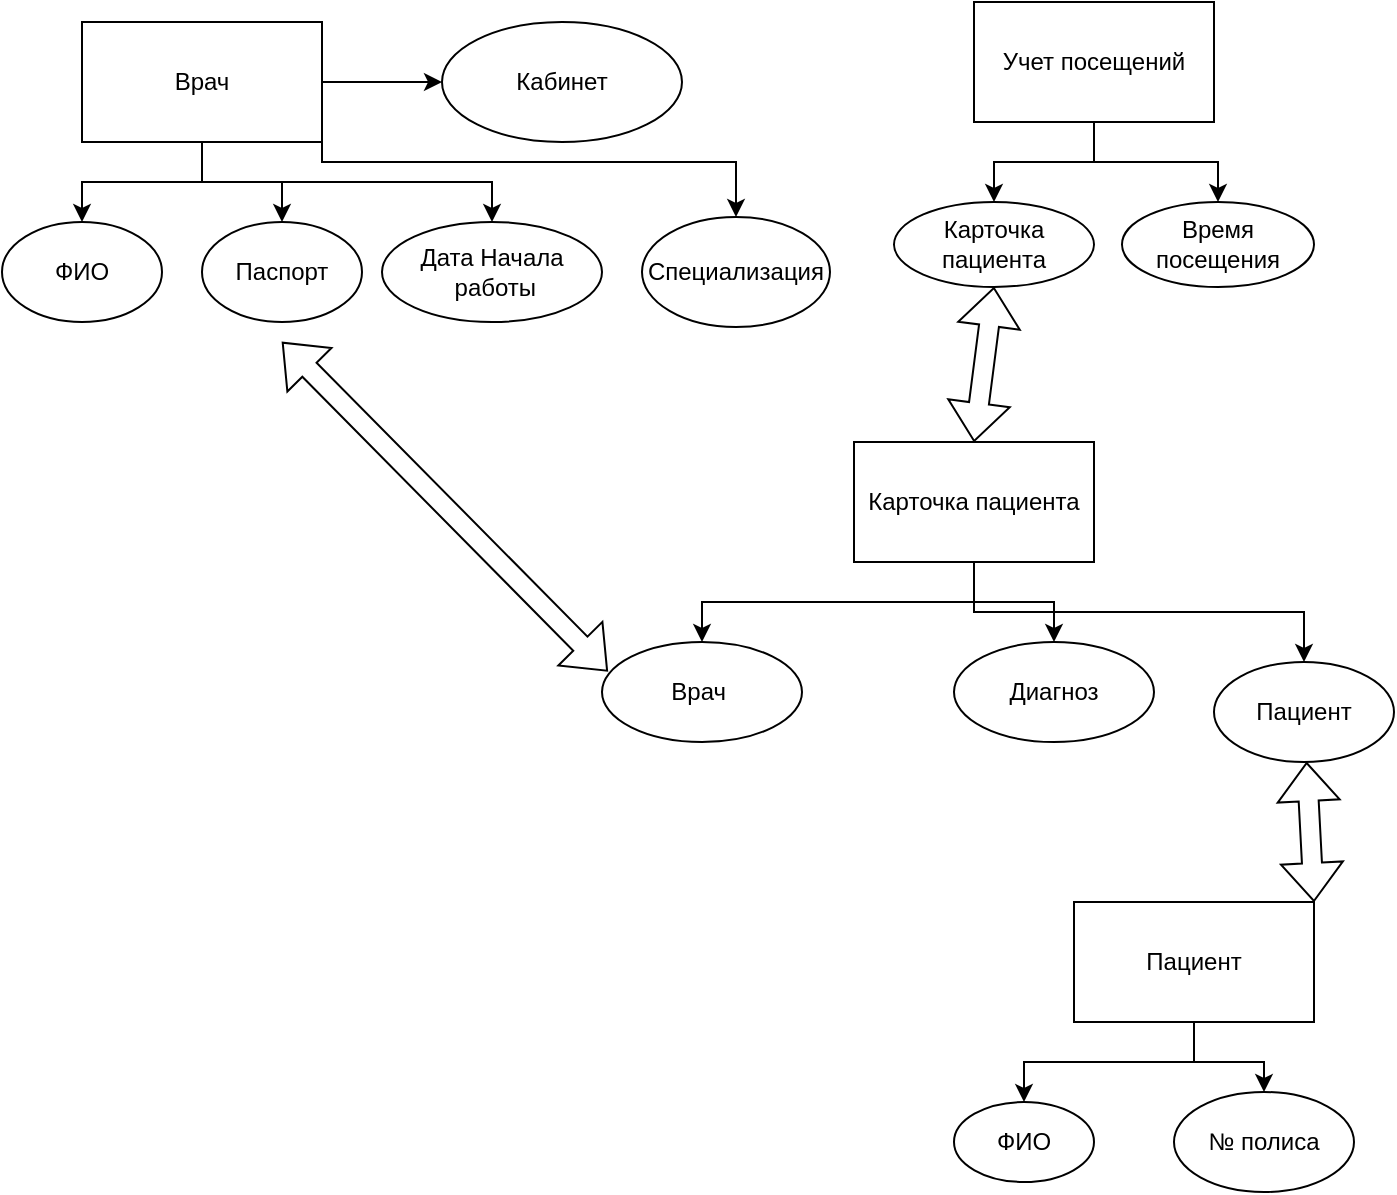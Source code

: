 <mxfile version="24.7.17">
  <diagram name="Страница — 1" id="fVEzhnZ4P1LS7fmdBczv">
    <mxGraphModel dx="744" dy="887" grid="1" gridSize="10" guides="1" tooltips="1" connect="1" arrows="1" fold="1" page="1" pageScale="1" pageWidth="827" pageHeight="1169" math="0" shadow="0">
      <root>
        <mxCell id="0" />
        <mxCell id="1" parent="0" />
        <mxCell id="oVHaOxsh3ENu2Xw5Ay2V-5" style="edgeStyle=orthogonalEdgeStyle;rounded=0;orthogonalLoop=1;jettySize=auto;html=1;exitX=0.5;exitY=1;exitDx=0;exitDy=0;entryX=0.5;entryY=0;entryDx=0;entryDy=0;" edge="1" parent="1" source="oVHaOxsh3ENu2Xw5Ay2V-1" target="oVHaOxsh3ENu2Xw5Ay2V-3">
          <mxGeometry relative="1" as="geometry" />
        </mxCell>
        <mxCell id="oVHaOxsh3ENu2Xw5Ay2V-7" style="edgeStyle=orthogonalEdgeStyle;rounded=0;orthogonalLoop=1;jettySize=auto;html=1;exitX=0.5;exitY=1;exitDx=0;exitDy=0;entryX=0.5;entryY=0;entryDx=0;entryDy=0;" edge="1" parent="1" source="oVHaOxsh3ENu2Xw5Ay2V-1" target="oVHaOxsh3ENu2Xw5Ay2V-2">
          <mxGeometry relative="1" as="geometry" />
        </mxCell>
        <mxCell id="oVHaOxsh3ENu2Xw5Ay2V-8" style="edgeStyle=orthogonalEdgeStyle;rounded=0;orthogonalLoop=1;jettySize=auto;html=1;exitX=0.5;exitY=1;exitDx=0;exitDy=0;entryX=0.5;entryY=0;entryDx=0;entryDy=0;" edge="1" parent="1" source="oVHaOxsh3ENu2Xw5Ay2V-1" target="oVHaOxsh3ENu2Xw5Ay2V-4">
          <mxGeometry relative="1" as="geometry" />
        </mxCell>
        <mxCell id="oVHaOxsh3ENu2Xw5Ay2V-14" style="edgeStyle=orthogonalEdgeStyle;rounded=0;orthogonalLoop=1;jettySize=auto;html=1;exitX=1;exitY=0.5;exitDx=0;exitDy=0;entryX=0;entryY=0.5;entryDx=0;entryDy=0;" edge="1" parent="1" source="oVHaOxsh3ENu2Xw5Ay2V-1" target="oVHaOxsh3ENu2Xw5Ay2V-13">
          <mxGeometry relative="1" as="geometry" />
        </mxCell>
        <mxCell id="oVHaOxsh3ENu2Xw5Ay2V-15" style="edgeStyle=orthogonalEdgeStyle;rounded=0;orthogonalLoop=1;jettySize=auto;html=1;exitX=1;exitY=0.75;exitDx=0;exitDy=0;entryX=0.5;entryY=0;entryDx=0;entryDy=0;" edge="1" parent="1" source="oVHaOxsh3ENu2Xw5Ay2V-1" target="oVHaOxsh3ENu2Xw5Ay2V-12">
          <mxGeometry relative="1" as="geometry">
            <Array as="points">
              <mxPoint x="200" y="110" />
              <mxPoint x="407" y="110" />
            </Array>
          </mxGeometry>
        </mxCell>
        <mxCell id="oVHaOxsh3ENu2Xw5Ay2V-1" value="Врач" style="rounded=0;whiteSpace=wrap;html=1;" vertex="1" parent="1">
          <mxGeometry x="80" y="40" width="120" height="60" as="geometry" />
        </mxCell>
        <mxCell id="oVHaOxsh3ENu2Xw5Ay2V-2" value="ФИО" style="ellipse;whiteSpace=wrap;html=1;" vertex="1" parent="1">
          <mxGeometry x="40" y="140" width="80" height="50" as="geometry" />
        </mxCell>
        <mxCell id="oVHaOxsh3ENu2Xw5Ay2V-3" value="Паспорт" style="ellipse;whiteSpace=wrap;html=1;" vertex="1" parent="1">
          <mxGeometry x="140" y="140" width="80" height="50" as="geometry" />
        </mxCell>
        <mxCell id="oVHaOxsh3ENu2Xw5Ay2V-4" value="Дата Начала&lt;div&gt;&amp;nbsp;работы&lt;/div&gt;" style="ellipse;whiteSpace=wrap;html=1;" vertex="1" parent="1">
          <mxGeometry x="230" y="140" width="110" height="50" as="geometry" />
        </mxCell>
        <mxCell id="oVHaOxsh3ENu2Xw5Ay2V-12" value="Специализация" style="ellipse;whiteSpace=wrap;html=1;" vertex="1" parent="1">
          <mxGeometry x="360" y="137.5" width="94" height="55" as="geometry" />
        </mxCell>
        <mxCell id="oVHaOxsh3ENu2Xw5Ay2V-13" value="Кабинет" style="ellipse;whiteSpace=wrap;html=1;" vertex="1" parent="1">
          <mxGeometry x="260" y="40" width="120" height="60" as="geometry" />
        </mxCell>
        <mxCell id="oVHaOxsh3ENu2Xw5Ay2V-27" style="edgeStyle=orthogonalEdgeStyle;rounded=0;orthogonalLoop=1;jettySize=auto;html=1;exitX=0.5;exitY=1;exitDx=0;exitDy=0;entryX=0.5;entryY=0;entryDx=0;entryDy=0;" edge="1" parent="1" source="oVHaOxsh3ENu2Xw5Ay2V-24" target="oVHaOxsh3ENu2Xw5Ay2V-25">
          <mxGeometry relative="1" as="geometry" />
        </mxCell>
        <mxCell id="oVHaOxsh3ENu2Xw5Ay2V-28" style="edgeStyle=orthogonalEdgeStyle;rounded=0;orthogonalLoop=1;jettySize=auto;html=1;exitX=0.5;exitY=1;exitDx=0;exitDy=0;entryX=0.5;entryY=0;entryDx=0;entryDy=0;" edge="1" parent="1" source="oVHaOxsh3ENu2Xw5Ay2V-24" target="oVHaOxsh3ENu2Xw5Ay2V-26">
          <mxGeometry relative="1" as="geometry" />
        </mxCell>
        <mxCell id="oVHaOxsh3ENu2Xw5Ay2V-24" value="Пациент" style="rounded=0;whiteSpace=wrap;html=1;" vertex="1" parent="1">
          <mxGeometry x="576" y="480" width="120" height="60" as="geometry" />
        </mxCell>
        <mxCell id="oVHaOxsh3ENu2Xw5Ay2V-25" value="ФИО" style="ellipse;whiteSpace=wrap;html=1;" vertex="1" parent="1">
          <mxGeometry x="516" y="580" width="70" height="40" as="geometry" />
        </mxCell>
        <mxCell id="oVHaOxsh3ENu2Xw5Ay2V-26" value="№ полиса" style="ellipse;whiteSpace=wrap;html=1;" vertex="1" parent="1">
          <mxGeometry x="626" y="575" width="90" height="50" as="geometry" />
        </mxCell>
        <mxCell id="oVHaOxsh3ENu2Xw5Ay2V-34" style="edgeStyle=orthogonalEdgeStyle;rounded=0;orthogonalLoop=1;jettySize=auto;html=1;exitX=0.5;exitY=1;exitDx=0;exitDy=0;entryX=0.5;entryY=0;entryDx=0;entryDy=0;" edge="1" parent="1" source="oVHaOxsh3ENu2Xw5Ay2V-29" target="oVHaOxsh3ENu2Xw5Ay2V-31">
          <mxGeometry relative="1" as="geometry" />
        </mxCell>
        <mxCell id="oVHaOxsh3ENu2Xw5Ay2V-35" style="edgeStyle=orthogonalEdgeStyle;rounded=0;orthogonalLoop=1;jettySize=auto;html=1;exitX=0.5;exitY=1;exitDx=0;exitDy=0;entryX=0.5;entryY=0;entryDx=0;entryDy=0;" edge="1" parent="1" source="oVHaOxsh3ENu2Xw5Ay2V-29" target="oVHaOxsh3ENu2Xw5Ay2V-30">
          <mxGeometry relative="1" as="geometry" />
        </mxCell>
        <mxCell id="oVHaOxsh3ENu2Xw5Ay2V-36" style="edgeStyle=orthogonalEdgeStyle;rounded=0;orthogonalLoop=1;jettySize=auto;html=1;exitX=0.5;exitY=1;exitDx=0;exitDy=0;entryX=0.5;entryY=0;entryDx=0;entryDy=0;" edge="1" parent="1" source="oVHaOxsh3ENu2Xw5Ay2V-29" target="oVHaOxsh3ENu2Xw5Ay2V-32">
          <mxGeometry relative="1" as="geometry" />
        </mxCell>
        <mxCell id="oVHaOxsh3ENu2Xw5Ay2V-29" value="Карточка пациента" style="rounded=0;whiteSpace=wrap;html=1;" vertex="1" parent="1">
          <mxGeometry x="466" y="250" width="120" height="60" as="geometry" />
        </mxCell>
        <mxCell id="oVHaOxsh3ENu2Xw5Ay2V-30" value="Пациент" style="ellipse;whiteSpace=wrap;html=1;" vertex="1" parent="1">
          <mxGeometry x="646" y="360" width="90" height="50" as="geometry" />
        </mxCell>
        <mxCell id="oVHaOxsh3ENu2Xw5Ay2V-31" value="Диагноз" style="ellipse;whiteSpace=wrap;html=1;" vertex="1" parent="1">
          <mxGeometry x="516" y="350" width="100" height="50" as="geometry" />
        </mxCell>
        <mxCell id="oVHaOxsh3ENu2Xw5Ay2V-32" value="Врач&amp;nbsp;" style="ellipse;whiteSpace=wrap;html=1;" vertex="1" parent="1">
          <mxGeometry x="340" y="350" width="100" height="50" as="geometry" />
        </mxCell>
        <mxCell id="oVHaOxsh3ENu2Xw5Ay2V-38" value="" style="shape=flexArrow;endArrow=classic;startArrow=classic;html=1;rounded=0;exitX=1;exitY=0;exitDx=0;exitDy=0;" edge="1" parent="1" source="oVHaOxsh3ENu2Xw5Ay2V-24" target="oVHaOxsh3ENu2Xw5Ay2V-30">
          <mxGeometry width="100" height="100" relative="1" as="geometry">
            <mxPoint x="280" y="410" as="sourcePoint" />
            <mxPoint x="380" y="310" as="targetPoint" />
          </mxGeometry>
        </mxCell>
        <mxCell id="oVHaOxsh3ENu2Xw5Ay2V-40" value="" style="shape=flexArrow;endArrow=classic;startArrow=classic;html=1;rounded=0;entryX=0.029;entryY=0.294;entryDx=0;entryDy=0;entryPerimeter=0;" edge="1" parent="1" target="oVHaOxsh3ENu2Xw5Ay2V-32">
          <mxGeometry width="100" height="100" relative="1" as="geometry">
            <mxPoint x="180" y="200" as="sourcePoint" />
            <mxPoint x="330" y="360" as="targetPoint" />
          </mxGeometry>
        </mxCell>
        <mxCell id="oVHaOxsh3ENu2Xw5Ay2V-44" style="edgeStyle=orthogonalEdgeStyle;rounded=0;orthogonalLoop=1;jettySize=auto;html=1;exitX=0.5;exitY=1;exitDx=0;exitDy=0;entryX=0.5;entryY=0;entryDx=0;entryDy=0;" edge="1" parent="1" source="oVHaOxsh3ENu2Xw5Ay2V-41" target="oVHaOxsh3ENu2Xw5Ay2V-42">
          <mxGeometry relative="1" as="geometry" />
        </mxCell>
        <mxCell id="oVHaOxsh3ENu2Xw5Ay2V-45" style="edgeStyle=orthogonalEdgeStyle;rounded=0;orthogonalLoop=1;jettySize=auto;html=1;exitX=0.5;exitY=1;exitDx=0;exitDy=0;entryX=0.5;entryY=0;entryDx=0;entryDy=0;" edge="1" parent="1" source="oVHaOxsh3ENu2Xw5Ay2V-41" target="oVHaOxsh3ENu2Xw5Ay2V-43">
          <mxGeometry relative="1" as="geometry" />
        </mxCell>
        <mxCell id="oVHaOxsh3ENu2Xw5Ay2V-41" value="Учет посещений" style="rounded=0;whiteSpace=wrap;html=1;" vertex="1" parent="1">
          <mxGeometry x="526" y="30" width="120" height="60" as="geometry" />
        </mxCell>
        <mxCell id="oVHaOxsh3ENu2Xw5Ay2V-42" value="Карточка пациента" style="ellipse;whiteSpace=wrap;html=1;" vertex="1" parent="1">
          <mxGeometry x="486" y="130" width="100" height="42.5" as="geometry" />
        </mxCell>
        <mxCell id="oVHaOxsh3ENu2Xw5Ay2V-43" value="Время посещения" style="ellipse;whiteSpace=wrap;html=1;" vertex="1" parent="1">
          <mxGeometry x="600" y="130" width="96" height="42.5" as="geometry" />
        </mxCell>
        <mxCell id="oVHaOxsh3ENu2Xw5Ay2V-46" value="" style="shape=flexArrow;endArrow=classic;startArrow=classic;html=1;rounded=0;entryX=0.5;entryY=1;entryDx=0;entryDy=0;exitX=0.5;exitY=0;exitDx=0;exitDy=0;" edge="1" parent="1" source="oVHaOxsh3ENu2Xw5Ay2V-29" target="oVHaOxsh3ENu2Xw5Ay2V-42">
          <mxGeometry width="100" height="100" relative="1" as="geometry">
            <mxPoint x="380" y="410" as="sourcePoint" />
            <mxPoint x="480" y="310" as="targetPoint" />
          </mxGeometry>
        </mxCell>
      </root>
    </mxGraphModel>
  </diagram>
</mxfile>

